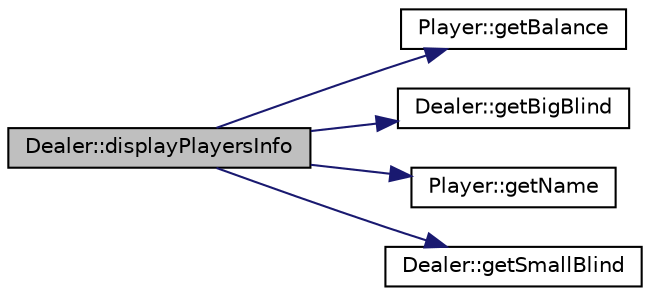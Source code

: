 digraph "Dealer::displayPlayersInfo"
{
 // LATEX_PDF_SIZE
  edge [fontname="Helvetica",fontsize="10",labelfontname="Helvetica",labelfontsize="10"];
  node [fontname="Helvetica",fontsize="10",shape=record];
  rankdir="LR";
  Node1 [label="Dealer::displayPlayersInfo",height=0.2,width=0.4,color="black", fillcolor="grey75", style="filled", fontcolor="black",tooltip=" "];
  Node1 -> Node2 [color="midnightblue",fontsize="10",style="solid",fontname="Helvetica"];
  Node2 [label="Player::getBalance",height=0.2,width=0.4,color="black", fillcolor="white", style="filled",URL="$class_player.html#acc01dcfa07d6244c64fb5f4e2258edac",tooltip=" "];
  Node1 -> Node3 [color="midnightblue",fontsize="10",style="solid",fontname="Helvetica"];
  Node3 [label="Dealer::getBigBlind",height=0.2,width=0.4,color="black", fillcolor="white", style="filled",URL="$class_dealer.html#adff52a7dfccbf3a54386d643c597f2f3",tooltip=" "];
  Node1 -> Node4 [color="midnightblue",fontsize="10",style="solid",fontname="Helvetica"];
  Node4 [label="Player::getName",height=0.2,width=0.4,color="black", fillcolor="white", style="filled",URL="$class_player.html#a4939193fc637f75bf7a11118334dae7e",tooltip=" "];
  Node1 -> Node5 [color="midnightblue",fontsize="10",style="solid",fontname="Helvetica"];
  Node5 [label="Dealer::getSmallBlind",height=0.2,width=0.4,color="black", fillcolor="white", style="filled",URL="$class_dealer.html#a7d2357e4cc841d02326ae907cb58feee",tooltip=" "];
}
